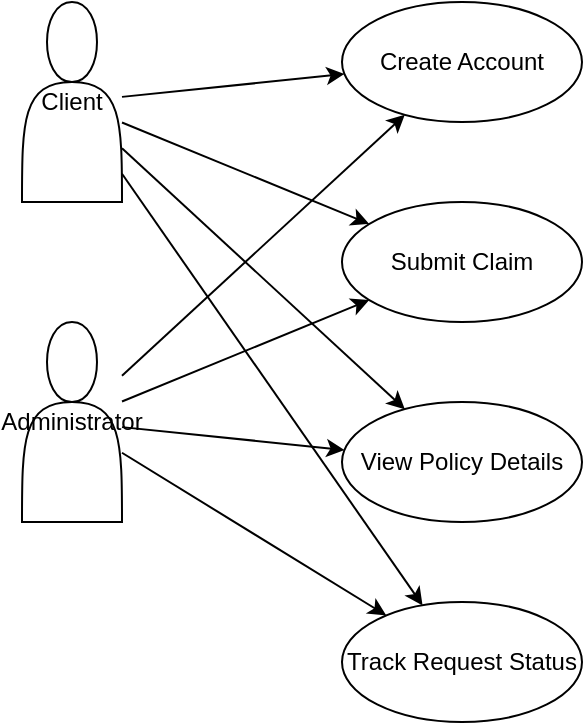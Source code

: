 <?xml version="1.0" encoding="UTF-8"?>
<mxfile>
  <diagram name="Use Case Diagram">
    <mxGraphModel dx="1600" dy="800" grid="1" gridSize="10" guides="1" tooltips="1" connect="1" arrows="1" fold="1" page="1" pageScale="1" pageWidth="1200" pageHeight="800" math="0" shadow="0">
      <root>
        <mxCell id="0" />
        <mxCell id="1" parent="0" />

        <!-- Actors -->
        <mxCell id="client" value="Client" style="shape=actor;whiteSpace=wrap;html=1;" vertex="1" parent="1">
          <mxGeometry x="40" y="140" width="50" height="100" as="geometry" />
        </mxCell>

        <mxCell id="administrator" value="Administrator" style="shape=actor;whiteSpace=wrap;html=1;" vertex="1" parent="1">
          <mxGeometry x="40" y="300" width="50" height="100" as="geometry" />
        </mxCell>

        <!-- Use Cases -->
        <mxCell id="create_account" value="Create Account" style="ellipse;whiteSpace=wrap;html=1;" vertex="1" parent="1">
          <mxGeometry x="200" y="140" width="120" height="60" as="geometry" />
        </mxCell>

        <mxCell id="submit_claim" value="Submit Claim" style="ellipse;whiteSpace=wrap;html=1;" vertex="1" parent="1">
          <mxGeometry x="200" y="240" width="120" height="60" as="geometry" />
        </mxCell>

        <mxCell id="view_policy" value="View Policy Details" style="ellipse;whiteSpace=wrap;html=1;" vertex="1" parent="1">
          <mxGeometry x="200" y="340" width="120" height="60" as="geometry" />
        </mxCell>

        <mxCell id="track_status" value="Track Request Status" style="ellipse;whiteSpace=wrap;html=1;" vertex="1" parent="1">
          <mxGeometry x="200" y="440" width="120" height="60" as="geometry" />
        </mxCell>

        <!-- Connections -->
        <mxCell id="connect1" edge="1" parent="1" source="client" target="create_account">
          <mxGeometry relative="1" as="geometry" />
        </mxCell>

        <mxCell id="connect2" edge="1" parent="1" source="client" target="submit_claim">
          <mxGeometry relative="1" as="geometry" />
        </mxCell>

        <mxCell id="connect3" edge="1" parent="1" source="client" target="view_policy">
          <mxGeometry relative="1" as="geometry" />
        </mxCell>

        <mxCell id="connect4" edge="1" parent="1" source="client" target="track_status">
          <mxGeometry relative="1" as="geometry" />
        </mxCell>

        <mxCell id="connect5" edge="1" parent="1" source="administrator" target="create_account">
          <mxGeometry relative="1" as="geometry" />
        </mxCell>

        <mxCell id="connect6" edge="1" parent="1" source="administrator" target="submit_claim">
          <mxGeometry relative="1" as="geometry" />
        </mxCell>

        <mxCell id="connect7" edge="1" parent="1" source="administrator" target="view_policy">
          <mxGeometry relative="1" as="geometry" />
        </mxCell>

        <mxCell id="connect8" edge="1" parent="1" source="administrator" target="track_status">
          <mxGeometry relative="1" as="geometry" />
        </mxCell>
      </root>
    </mxGraphModel>
  </diagram>
</mxfile>

